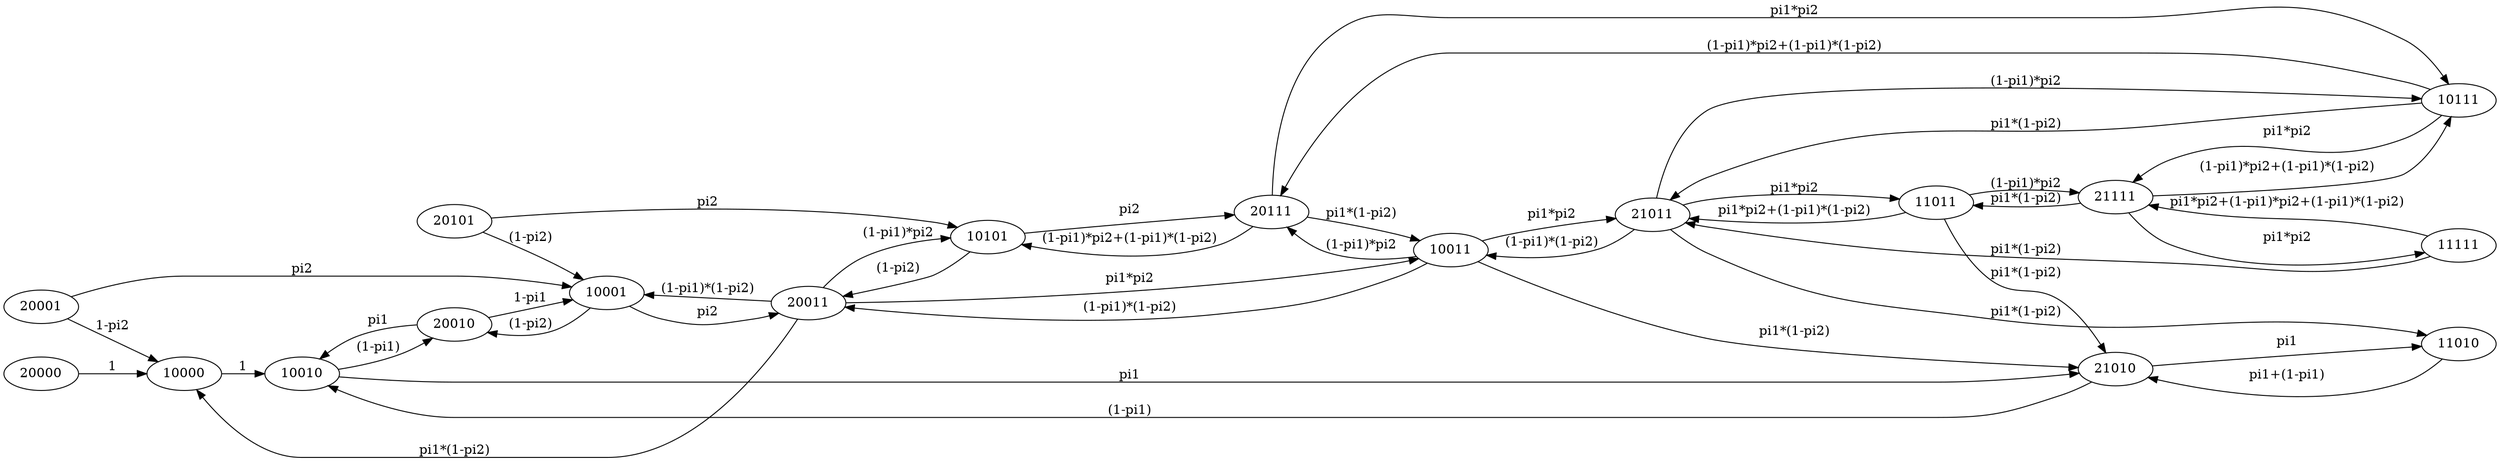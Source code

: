 digraph {

rankdir=LR;
splines=true;
overlap=false;

    20000 -> 10000[label="1"];
    
    10000 -> 10010[label="1"];
    
    20001 -> 10001[label="pi2"];
    20001 -> 10000[label="1-pi2"];

    20010 -> 10010[label="pi1"];
    20010 -> 10001[label="1-pi1"];

    20011 -> 10011[label="pi1*pi2"];
    20011 -> 10101[label="(1-pi1)*pi2"];
    20011 -> 10000[label="pi1*(1-pi2)"];
    20011 -> 10001[label="(1-pi1)*(1-pi2)"];

    20101 -> 10101[label="pi2"];
    20101 -> 10001[label="(1-pi2)"];

    20111 -> 10111[label="pi1*pi2"];
    20111 -> 10101[label="(1-pi1)*pi2+(1-pi1)*(1-pi2)"];
    20111 -> 10011[label="pi1*(1-pi2)"];

    21010 -> 11010[label="pi1"];
    21010 -> 10010[label="(1-pi1)"];    

    21011 -> 11011[label="pi1*pi2"];
    21011 -> 10111[label="(1-pi1)*pi2"];
    21011 -> 11010[label="pi1*(1-pi2)"];
    21011 -> 10011[label="(1-pi1)*(1-pi2)"];

    21111 -> 11111[label="pi1*pi2"];
    21111 -> 10111[label="(1-pi1)*pi2+(1-pi1)*(1-pi2)"];
    21111 -> 11011[label="pi1*(1-pi2)"];
     
    10001 -> 20011[label="pi2"];
    10001 -> 20010[label="(1-pi2)"];

    10010 -> 21010[label="pi1"];
    10010 -> 20010[label="(1-pi1)"];

    10011 -> 21011[label="pi1*pi2"];
    10011 -> 20111[label="(1-pi1)*pi2"];
    10011 -> 21010[label="pi1*(1-pi2)"];
    10011 -> 20011[label="(1-pi1)*(1-pi2)"];

    10101 -> 20111[label="pi2"];
    10101 -> 20011[label="(1-pi2)"];

    10111 -> 21111[label="pi1*pi2"];
    10111 -> 20111[label="(1-pi1)*pi2+(1-pi1)*(1-pi2)"];
    10111 -> 21011[label="pi1*(1-pi2)"];
    
    11010 -> 21010[label="pi1+(1-pi1)"];

    11011 -> 21011[label="pi1*pi2+(1-pi1)*(1-pi2)"];
    11011 -> 21111[label="(1-pi1)*pi2"];
    11011 -> 21010[label="pi1*(1-pi2)"];

    11111 -> 21111[label="pi1*pi2+(1-pi1)*pi2+(1-pi1)*(1-pi2)"];
    11111 -> 21011[label="pi1*(1-pi2)"];
}
